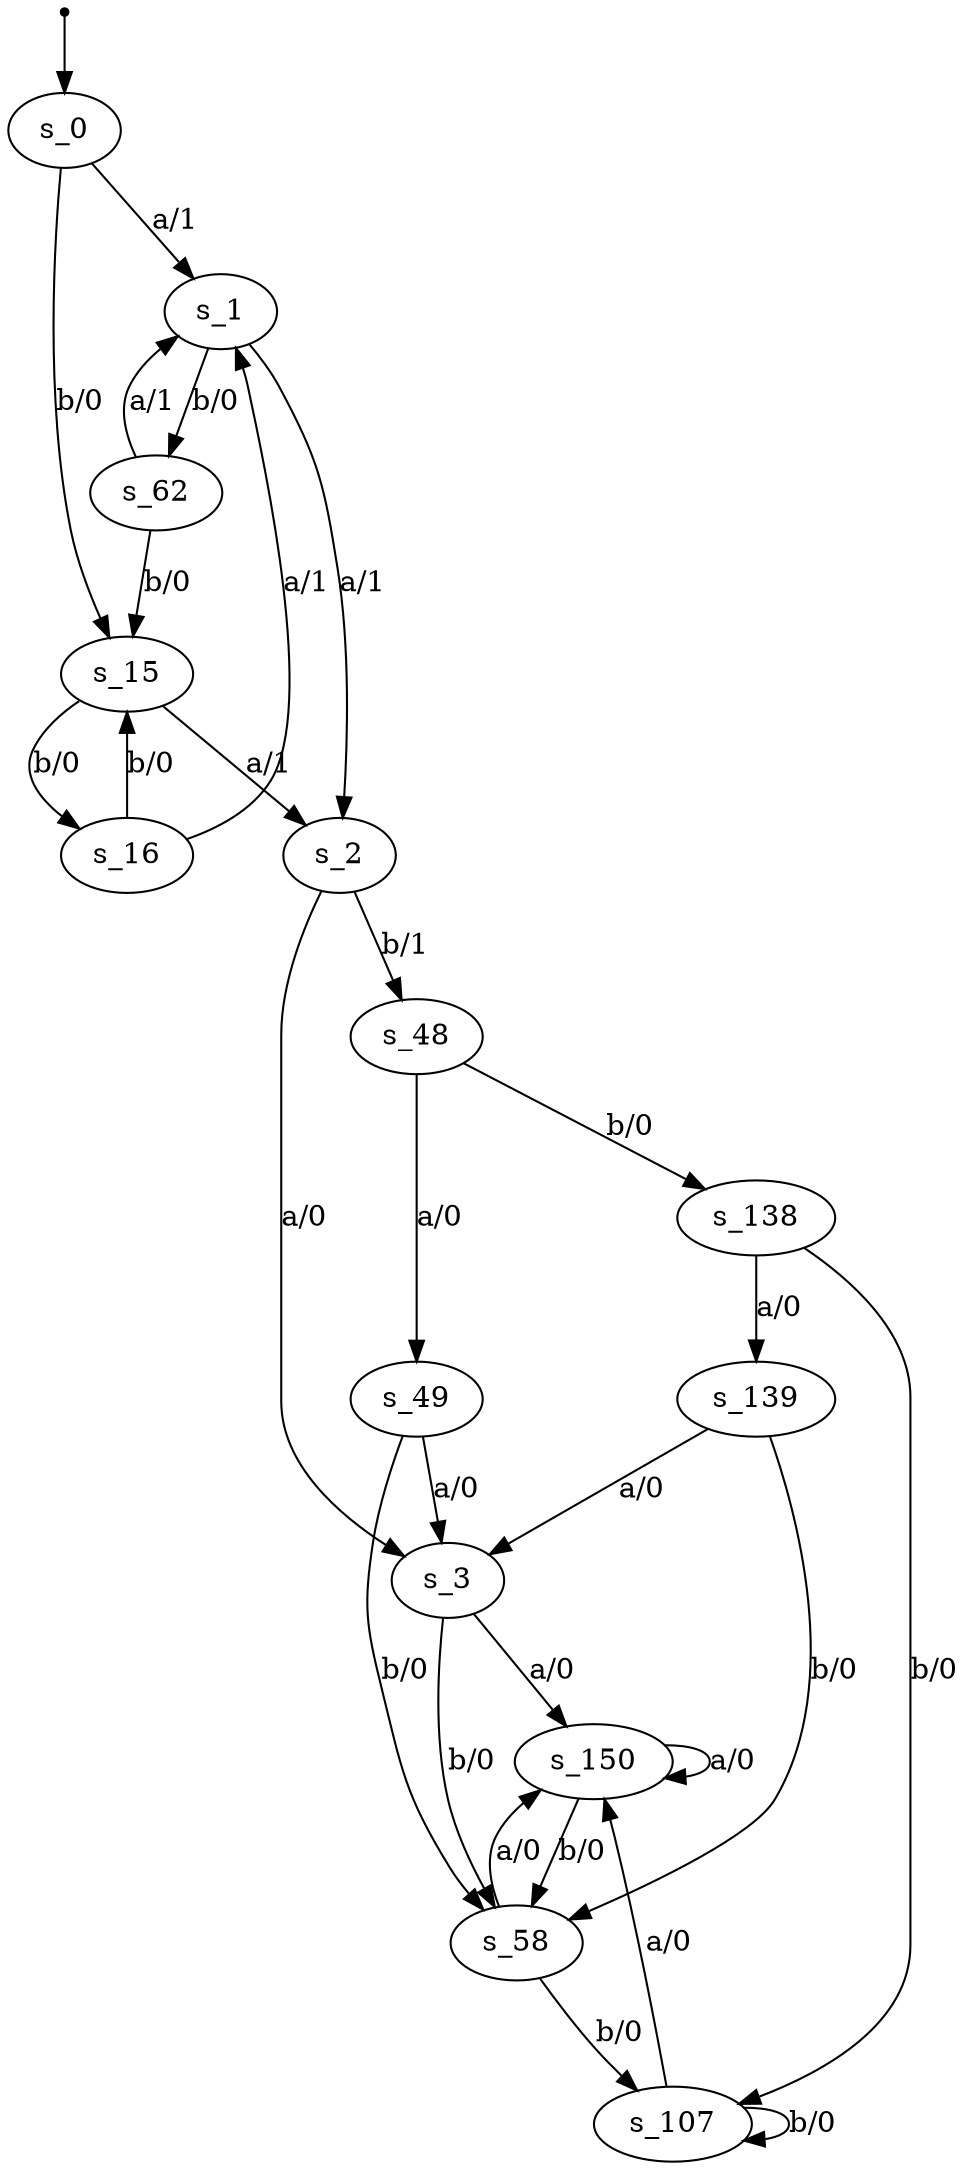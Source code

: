digraph fsm {
	s_0 [root=true]
	s_1
	s_2
	s_3
	s_150
	s_58
	s_107
	s_48
	s_49
	s_138
	s_139
	s_62
	s_15
	s_16
	qi [shape = point]
	qi -> s_0
	s_0 -> s_1 [label="a/1"]
	s_1 -> s_2 [label="a/1"]
	s_2 -> s_3 [label="a/0"]
	s_3 -> s_150 [label="a/0"]
	s_150 -> s_150 [label="a/0"]
	s_150 -> s_58 [label="b/0"]
	s_58 -> s_150 [label="a/0"]
	s_58 -> s_107 [label="b/0"]
	s_107 -> s_107 [label="b/0"]
	s_107 -> s_150 [label="a/0"]
	s_3 -> s_58 [label="b/0"]
	s_2 -> s_48 [label="b/1"]
	s_48 -> s_49 [label="a/0"]
	s_49 -> s_3 [label="a/0"]
	s_49 -> s_58 [label="b/0"]
	s_48 -> s_138 [label="b/0"]
	s_138 -> s_139 [label="a/0"]
	s_139 -> s_3 [label="a/0"]
	s_139 -> s_58 [label="b/0"]
	s_138 -> s_107 [label="b/0"]
	s_1 -> s_62 [label="b/0"]
	s_62 -> s_15 [label="b/0"]
	s_15 -> s_16 [label="b/0"]
	s_16 -> s_15 [label="b/0"]
	s_16 -> s_1 [label="a/1"]
	s_15 -> s_2 [label="a/1"]
	s_62 -> s_1 [label="a/1"]
	s_0 -> s_15 [label="b/0"]
}